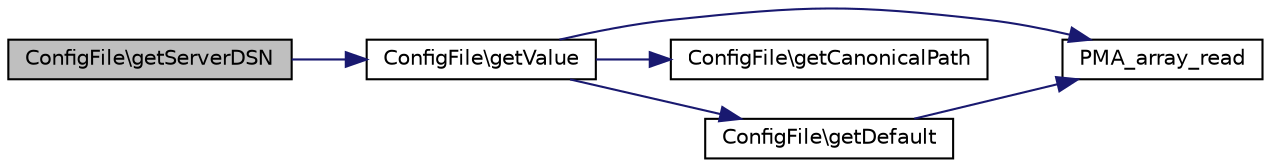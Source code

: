 digraph G
{
  edge [fontname="Helvetica",fontsize="10",labelfontname="Helvetica",labelfontsize="10"];
  node [fontname="Helvetica",fontsize="10",shape=record];
  rankdir="LR";
  Node1 [label="ConfigFile\\getServerDSN",height=0.2,width=0.4,color="black", fillcolor="grey75", style="filled" fontcolor="black"];
  Node1 -> Node2 [color="midnightblue",fontsize="10",style="solid",fontname="Helvetica"];
  Node2 [label="ConfigFile\\getValue",height=0.2,width=0.4,color="black", fillcolor="white", style="filled",URL="$classConfigFile.html#a5a99e5fa0bd8040282624c174290ce64",tooltip="Returns config value, if it&#39;s not set uses the default one; returns $default if the path isn&#39;t set an..."];
  Node2 -> Node3 [color="midnightblue",fontsize="10",style="solid",fontname="Helvetica"];
  Node3 [label="PMA_array_read",height=0.2,width=0.4,color="black", fillcolor="white", style="filled",URL="$core_8lib_8php.html#ad849f510cb114dbba55cdf1da07f04a2",tooltip="Returns value of an element in $array given by $path."];
  Node2 -> Node4 [color="midnightblue",fontsize="10",style="solid",fontname="Helvetica"];
  Node4 [label="ConfigFile\\getCanonicalPath",height=0.2,width=0.4,color="black", fillcolor="white", style="filled",URL="$classConfigFile.html#aaee6644e9dee37dda5d4181c08d59057",tooltip="Returns canonical path."];
  Node2 -> Node5 [color="midnightblue",fontsize="10",style="solid",fontname="Helvetica"];
  Node5 [label="ConfigFile\\getDefault",height=0.2,width=0.4,color="black", fillcolor="white", style="filled",URL="$classConfigFile.html#a8d8afd21dd68eba0c7c814d94cf869e5",tooltip="Returns default config value or $default it it&#39;s not set ie."];
  Node5 -> Node3 [color="midnightblue",fontsize="10",style="solid",fontname="Helvetica"];
}

